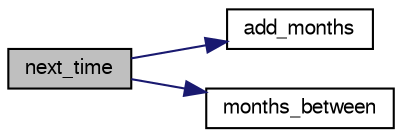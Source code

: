 digraph G
{
  bgcolor="transparent";
  edge [fontname="FreeSans",fontsize="10",labelfontname="FreeSans",labelfontsize="10"];
  node [fontname="FreeSans",fontsize="10",shape=record];
  rankdir=LR;
  Node1 [label="next_time",height=0.2,width=0.4,color="black", fillcolor="grey75", style="filled" fontcolor="black"];
  Node1 -> Node2 [color="midnightblue",fontsize="10",style="solid",fontname="FreeSans"];
  Node2 [label="add_months",height=0.2,width=0.4,color="black",URL="$manage__sql_8c.html#ac2f93247e09ac165faff05bc66621da0",tooltip="Add months to a time."];
  Node1 -> Node3 [color="midnightblue",fontsize="10",style="solid",fontname="FreeSans"];
  Node3 [label="months_between",height=0.2,width=0.4,color="black",URL="$manage__sql_8c.html#a4d8a11f127b4ed1ddc697d5c4af30bf5",tooltip="Count number of full months between two times."];
}
